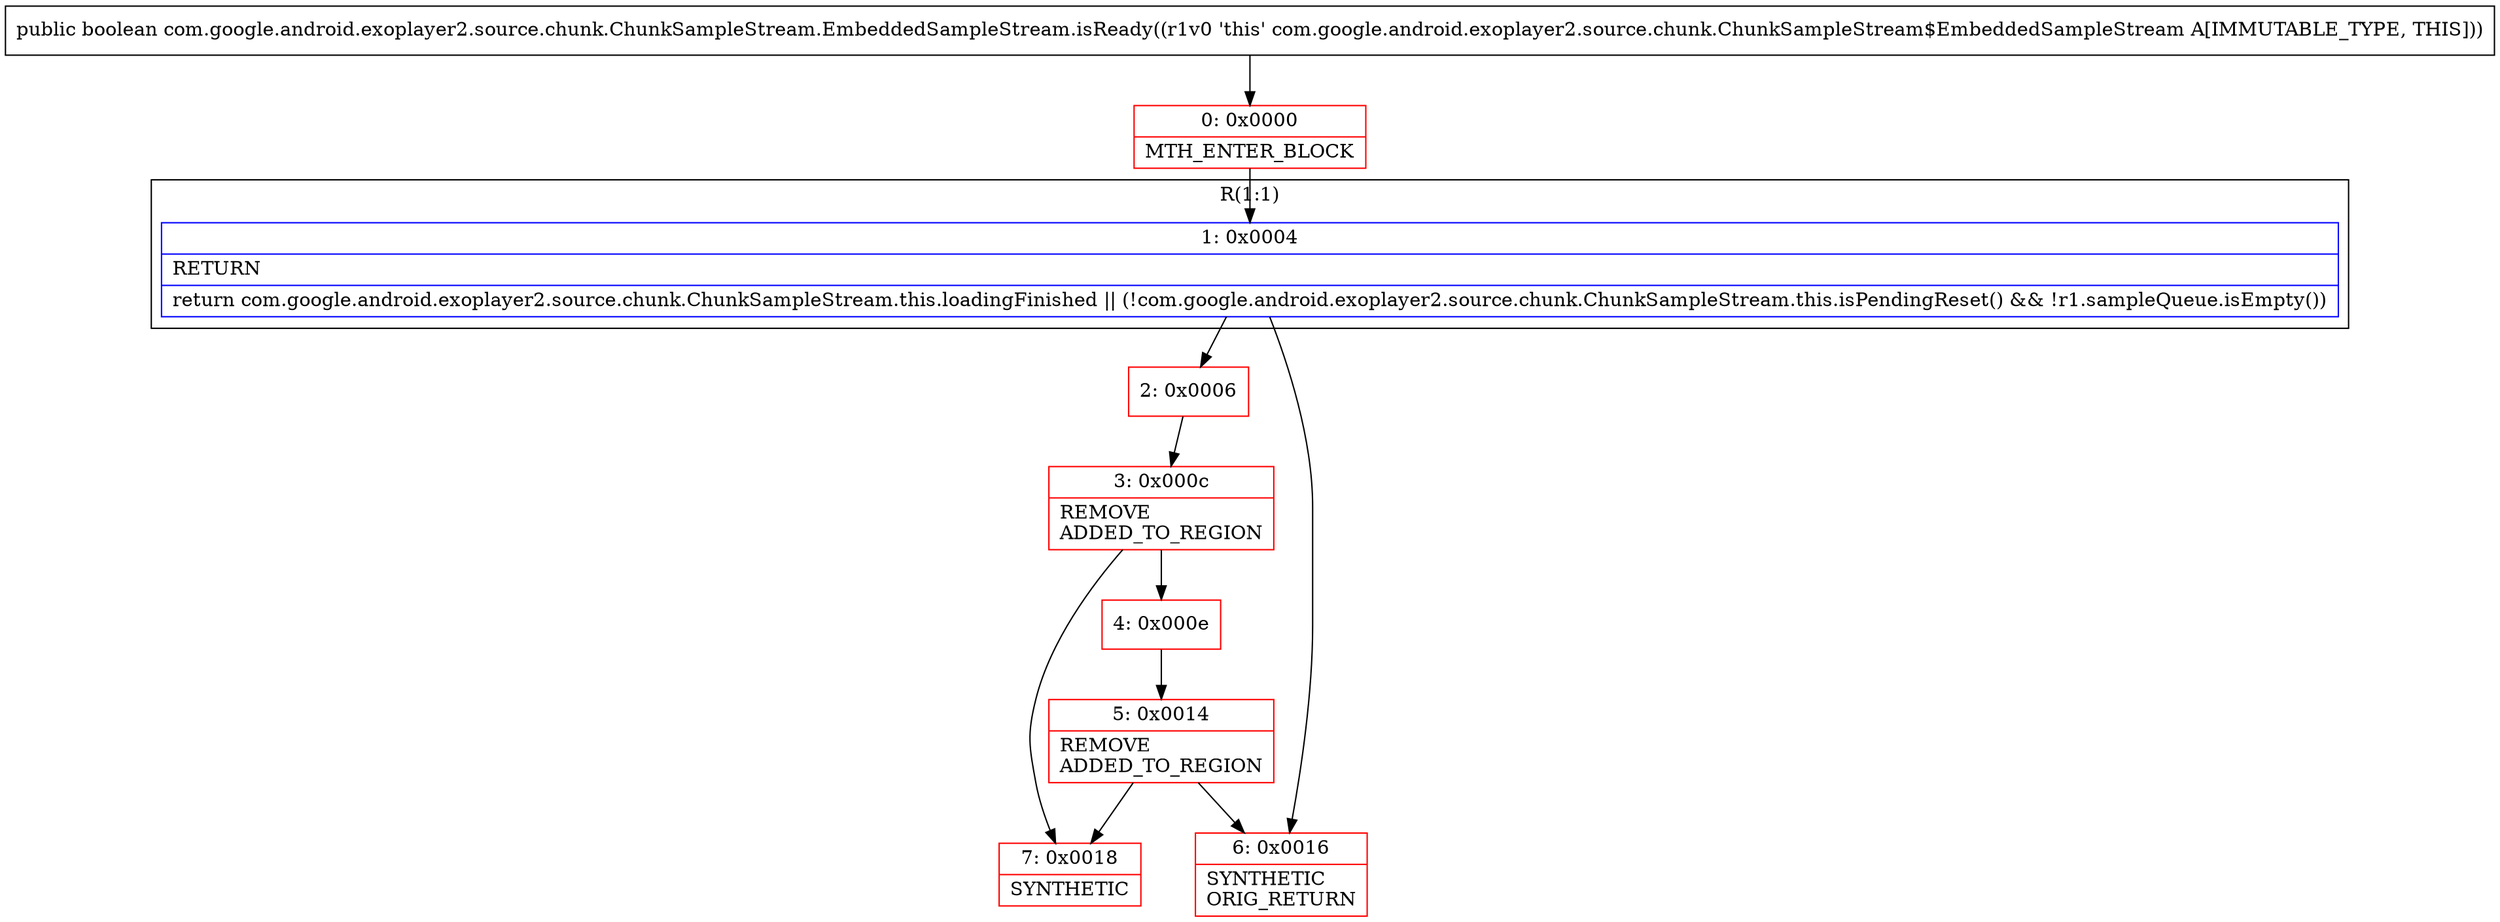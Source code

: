 digraph "CFG forcom.google.android.exoplayer2.source.chunk.ChunkSampleStream.EmbeddedSampleStream.isReady()Z" {
subgraph cluster_Region_735454960 {
label = "R(1:1)";
node [shape=record,color=blue];
Node_1 [shape=record,label="{1\:\ 0x0004|RETURN\l|return com.google.android.exoplayer2.source.chunk.ChunkSampleStream.this.loadingFinished \|\| (!com.google.android.exoplayer2.source.chunk.ChunkSampleStream.this.isPendingReset() && !r1.sampleQueue.isEmpty())\l}"];
}
Node_0 [shape=record,color=red,label="{0\:\ 0x0000|MTH_ENTER_BLOCK\l}"];
Node_2 [shape=record,color=red,label="{2\:\ 0x0006}"];
Node_3 [shape=record,color=red,label="{3\:\ 0x000c|REMOVE\lADDED_TO_REGION\l}"];
Node_4 [shape=record,color=red,label="{4\:\ 0x000e}"];
Node_5 [shape=record,color=red,label="{5\:\ 0x0014|REMOVE\lADDED_TO_REGION\l}"];
Node_6 [shape=record,color=red,label="{6\:\ 0x0016|SYNTHETIC\lORIG_RETURN\l}"];
Node_7 [shape=record,color=red,label="{7\:\ 0x0018|SYNTHETIC\l}"];
MethodNode[shape=record,label="{public boolean com.google.android.exoplayer2.source.chunk.ChunkSampleStream.EmbeddedSampleStream.isReady((r1v0 'this' com.google.android.exoplayer2.source.chunk.ChunkSampleStream$EmbeddedSampleStream A[IMMUTABLE_TYPE, THIS])) }"];
MethodNode -> Node_0;
Node_1 -> Node_2;
Node_1 -> Node_6;
Node_0 -> Node_1;
Node_2 -> Node_3;
Node_3 -> Node_4;
Node_3 -> Node_7;
Node_4 -> Node_5;
Node_5 -> Node_6;
Node_5 -> Node_7;
}

